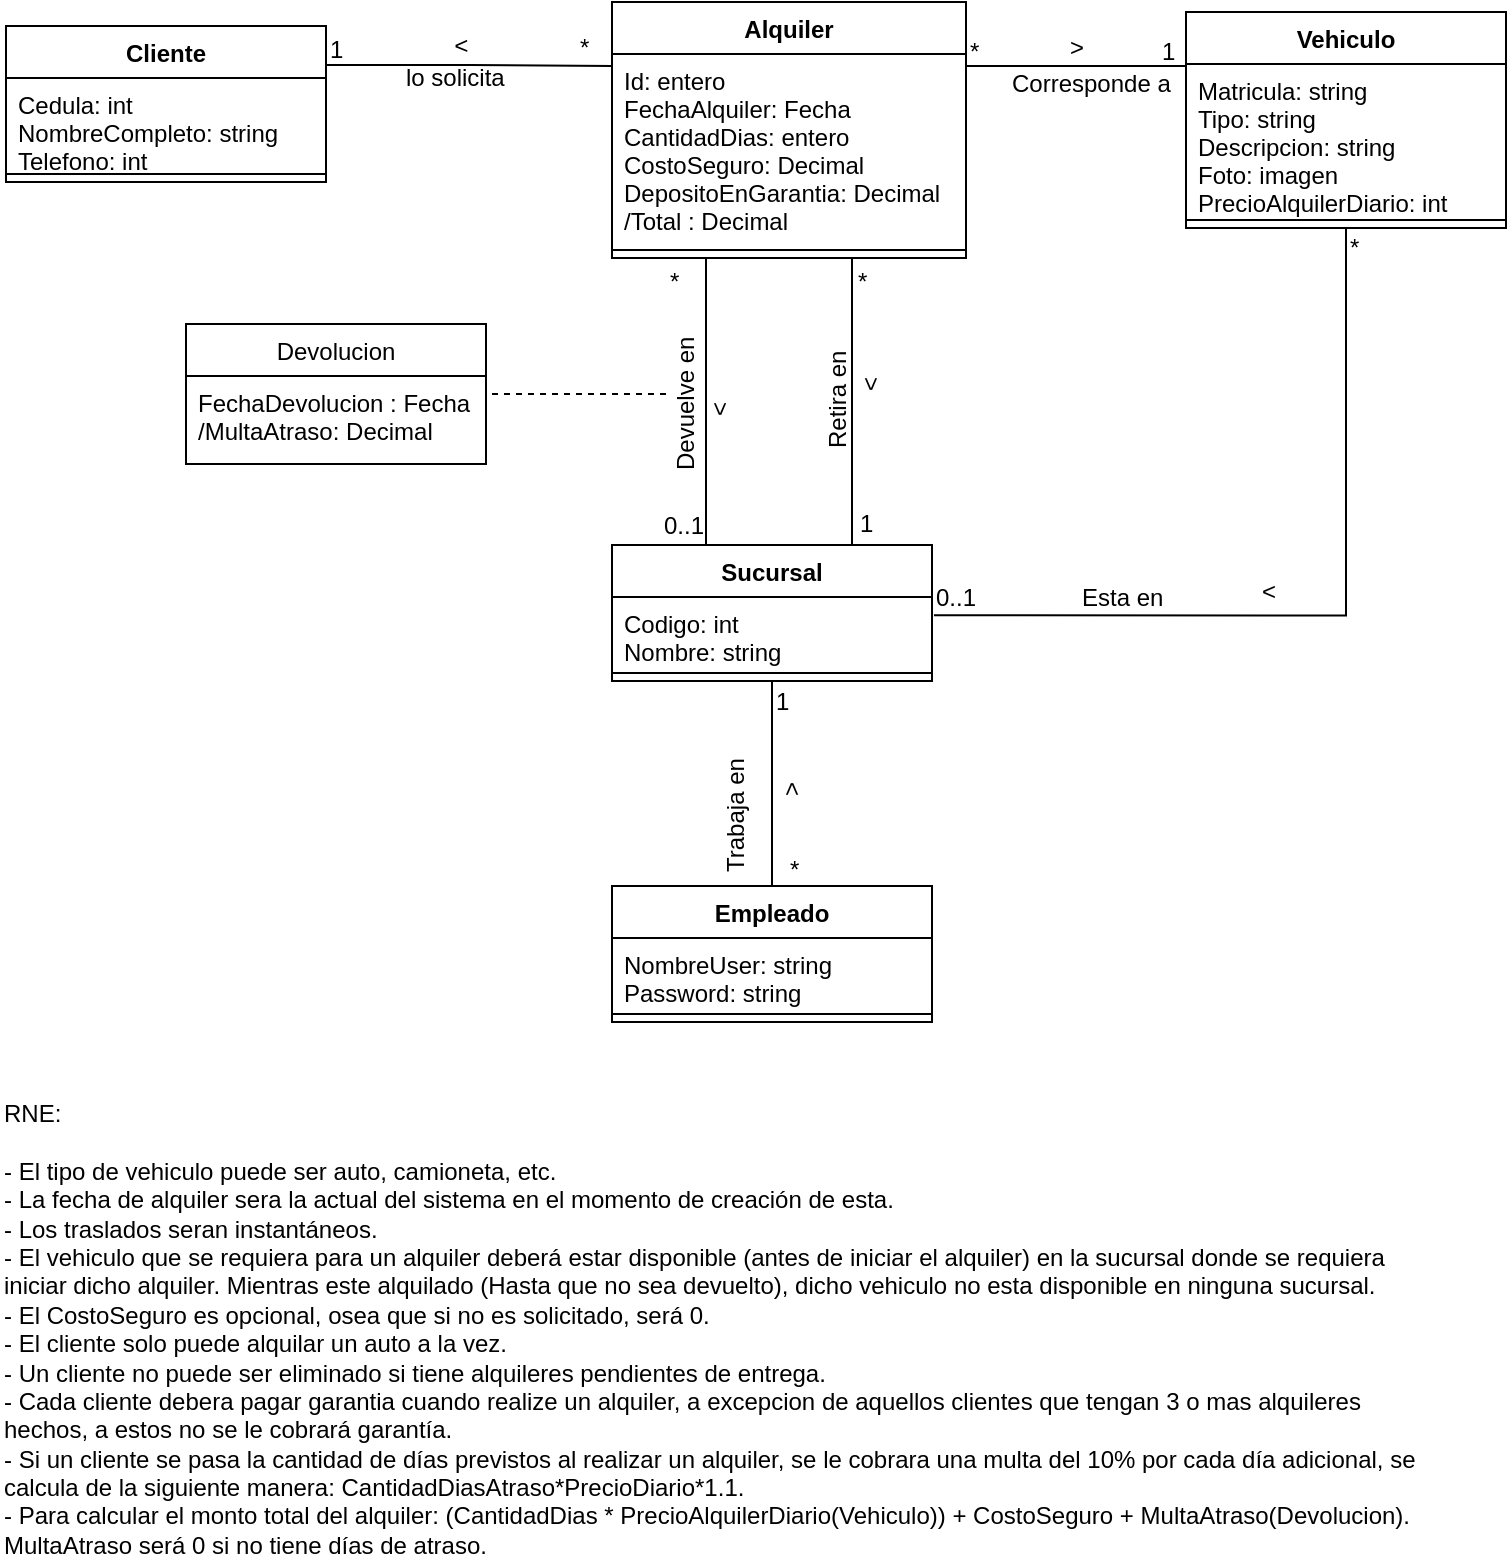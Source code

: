<mxfile version="10.7.1" type="device"><diagram id="sUb_SmPoWXlqtrds75Ek" name="Page-1"><mxGraphModel dx="1391" dy="325" grid="1" gridSize="10" guides="1" tooltips="1" connect="1" arrows="1" fold="1" page="1" pageScale="1" pageWidth="827" pageHeight="1169" math="0" shadow="0"><root><mxCell id="0"/><mxCell id="1" parent="0"/><mxCell id="EVR1z02OUIfqv9okkxH7-9" style="edgeStyle=orthogonalEdgeStyle;rounded=0;orthogonalLoop=1;jettySize=auto;html=1;exitX=1.006;exitY=0.27;exitDx=0;exitDy=0;entryX=0.5;entryY=1;entryDx=0;entryDy=0;startArrow=none;startFill=0;endArrow=none;endFill=0;exitPerimeter=0;" parent="1" source="H_O9PIZBvJtAHBfvEm6J-2" target="H_O9PIZBvJtAHBfvEm6J-5" edge="1"><mxGeometry relative="1" as="geometry"><Array as="points"><mxPoint x="700" y="345"/></Array></mxGeometry></mxCell><mxCell id="H_O9PIZBvJtAHBfvEm6J-1" value="Sucursal" style="swimlane;fontStyle=1;align=center;verticalAlign=top;childLayout=stackLayout;horizontal=1;startSize=26;horizontalStack=0;resizeParent=1;resizeParentMax=0;resizeLast=0;collapsible=1;marginBottom=0;" parent="1" vertex="1"><mxGeometry x="333" y="309.5" width="160" height="68" as="geometry"/></mxCell><mxCell id="H_O9PIZBvJtAHBfvEm6J-2" value="Codigo: int&#10;Nombre: string&#10;" style="text;strokeColor=none;fillColor=none;align=left;verticalAlign=top;spacingLeft=4;spacingRight=4;overflow=hidden;rotatable=0;points=[[0,0.5],[1,0.5]];portConstraint=eastwest;" parent="H_O9PIZBvJtAHBfvEm6J-1" vertex="1"><mxGeometry y="26" width="160" height="34" as="geometry"/></mxCell><mxCell id="H_O9PIZBvJtAHBfvEm6J-3" value="" style="line;strokeWidth=1;fillColor=none;align=left;verticalAlign=middle;spacingTop=-1;spacingLeft=3;spacingRight=3;rotatable=0;labelPosition=right;points=[];portConstraint=eastwest;" parent="H_O9PIZBvJtAHBfvEm6J-1" vertex="1"><mxGeometry y="60" width="160" height="8" as="geometry"/></mxCell><mxCell id="H_O9PIZBvJtAHBfvEm6J-5" value="Vehiculo" style="swimlane;fontStyle=1;align=center;verticalAlign=top;childLayout=stackLayout;horizontal=1;startSize=26;horizontalStack=0;resizeParent=1;resizeParentMax=0;resizeLast=0;collapsible=1;marginBottom=0;" parent="1" vertex="1"><mxGeometry x="620" y="43" width="160" height="108" as="geometry"/></mxCell><mxCell id="H_O9PIZBvJtAHBfvEm6J-6" value="Matricula: string&#10;Tipo: string&#10;Descripcion: string&#10;Foto: imagen&#10;PrecioAlquilerDiario: int&#10;&#10;" style="text;strokeColor=none;fillColor=none;align=left;verticalAlign=top;spacingLeft=4;spacingRight=4;overflow=hidden;rotatable=0;points=[[0,0.5],[1,0.5]];portConstraint=eastwest;" parent="H_O9PIZBvJtAHBfvEm6J-5" vertex="1"><mxGeometry y="26" width="160" height="74" as="geometry"/></mxCell><mxCell id="H_O9PIZBvJtAHBfvEm6J-7" value="" style="line;strokeWidth=1;fillColor=none;align=left;verticalAlign=middle;spacingTop=-1;spacingLeft=3;spacingRight=3;rotatable=0;labelPosition=right;points=[];portConstraint=eastwest;" parent="H_O9PIZBvJtAHBfvEm6J-5" vertex="1"><mxGeometry y="100" width="160" height="8" as="geometry"/></mxCell><mxCell id="EVR1z02OUIfqv9okkxH7-6" style="edgeStyle=orthogonalEdgeStyle;rounded=0;orthogonalLoop=1;jettySize=auto;html=1;exitX=1;exitY=0.25;exitDx=0;exitDy=0;entryX=0;entryY=0.25;entryDx=0;entryDy=0;endArrow=none;endFill=0;" parent="1" source="H_O9PIZBvJtAHBfvEm6J-9" target="EVR1z02OUIfqv9okkxH7-1" edge="1"><mxGeometry relative="1" as="geometry"/></mxCell><mxCell id="H_O9PIZBvJtAHBfvEm6J-9" value="Cliente" style="swimlane;fontStyle=1;align=center;verticalAlign=top;childLayout=stackLayout;horizontal=1;startSize=26;horizontalStack=0;resizeParent=1;resizeParentMax=0;resizeLast=0;collapsible=1;marginBottom=0;" parent="1" vertex="1"><mxGeometry x="30" y="50" width="160" height="78" as="geometry"/></mxCell><mxCell id="H_O9PIZBvJtAHBfvEm6J-10" value="Cedula: int&#10;NombreCompleto: string&#10;Telefono: int&#10;&#10;" style="text;strokeColor=none;fillColor=none;align=left;verticalAlign=top;spacingLeft=4;spacingRight=4;overflow=hidden;rotatable=0;points=[[0,0.5],[1,0.5]];portConstraint=eastwest;" parent="H_O9PIZBvJtAHBfvEm6J-9" vertex="1"><mxGeometry y="26" width="160" height="44" as="geometry"/></mxCell><mxCell id="H_O9PIZBvJtAHBfvEm6J-11" value="" style="line;strokeWidth=1;fillColor=none;align=left;verticalAlign=middle;spacingTop=-1;spacingLeft=3;spacingRight=3;rotatable=0;labelPosition=right;points=[];portConstraint=eastwest;" parent="H_O9PIZBvJtAHBfvEm6J-9" vertex="1"><mxGeometry y="70" width="160" height="8" as="geometry"/></mxCell><mxCell id="EVR1z02OUIfqv9okkxH7-8" style="edgeStyle=orthogonalEdgeStyle;rounded=0;orthogonalLoop=1;jettySize=auto;html=1;exitX=0.5;exitY=0;exitDx=0;exitDy=0;entryX=0.5;entryY=1;entryDx=0;entryDy=0;startArrow=none;startFill=0;endArrow=none;endFill=0;" parent="1" source="H_O9PIZBvJtAHBfvEm6J-13" target="H_O9PIZBvJtAHBfvEm6J-1" edge="1"><mxGeometry relative="1" as="geometry"/></mxCell><mxCell id="H_O9PIZBvJtAHBfvEm6J-13" value="Empleado" style="swimlane;fontStyle=1;align=center;verticalAlign=top;childLayout=stackLayout;horizontal=1;startSize=26;horizontalStack=0;resizeParent=1;resizeParentMax=0;resizeLast=0;collapsible=1;marginBottom=0;" parent="1" vertex="1"><mxGeometry x="333" y="480" width="160" height="68" as="geometry"/></mxCell><mxCell id="H_O9PIZBvJtAHBfvEm6J-14" value="NombreUser: string&#10;Password: string&#10;" style="text;strokeColor=none;fillColor=none;align=left;verticalAlign=top;spacingLeft=4;spacingRight=4;overflow=hidden;rotatable=0;points=[[0,0.5],[1,0.5]];portConstraint=eastwest;" parent="H_O9PIZBvJtAHBfvEm6J-13" vertex="1"><mxGeometry y="26" width="160" height="34" as="geometry"/></mxCell><mxCell id="H_O9PIZBvJtAHBfvEm6J-15" value="" style="line;strokeWidth=1;fillColor=none;align=left;verticalAlign=middle;spacingTop=-1;spacingLeft=3;spacingRight=3;rotatable=0;labelPosition=right;points=[];portConstraint=eastwest;" parent="H_O9PIZBvJtAHBfvEm6J-13" vertex="1"><mxGeometry y="60" width="160" height="8" as="geometry"/></mxCell><mxCell id="EVR1z02OUIfqv9okkxH7-7" style="edgeStyle=orthogonalEdgeStyle;rounded=0;orthogonalLoop=1;jettySize=auto;html=1;exitX=1;exitY=0.25;exitDx=0;exitDy=0;entryX=0;entryY=0.25;entryDx=0;entryDy=0;startArrow=none;startFill=0;endArrow=none;endFill=0;" parent="1" source="EVR1z02OUIfqv9okkxH7-1" target="H_O9PIZBvJtAHBfvEm6J-5" edge="1"><mxGeometry relative="1" as="geometry"/></mxCell><mxCell id="hIQO5R_-rPRIYsfTralj-1" style="edgeStyle=orthogonalEdgeStyle;rounded=0;orthogonalLoop=1;jettySize=auto;html=1;exitX=0.75;exitY=1;exitDx=0;exitDy=0;entryX=0.75;entryY=0;entryDx=0;entryDy=0;endArrow=none;endFill=0;" parent="1" source="EVR1z02OUIfqv9okkxH7-1" target="H_O9PIZBvJtAHBfvEm6J-1" edge="1"><mxGeometry relative="1" as="geometry"><Array as="points"><mxPoint x="453" y="270"/><mxPoint x="453" y="270"/></Array></mxGeometry></mxCell><mxCell id="hIQO5R_-rPRIYsfTralj-2" style="edgeStyle=orthogonalEdgeStyle;rounded=0;orthogonalLoop=1;jettySize=auto;html=1;exitX=0.25;exitY=1;exitDx=0;exitDy=0;entryX=0.25;entryY=0;entryDx=0;entryDy=0;endArrow=none;endFill=0;" parent="1" source="EVR1z02OUIfqv9okkxH7-1" target="H_O9PIZBvJtAHBfvEm6J-1" edge="1"><mxGeometry relative="1" as="geometry"><Array as="points"><mxPoint x="380" y="166"/><mxPoint x="380" y="310"/></Array></mxGeometry></mxCell><mxCell id="EVR1z02OUIfqv9okkxH7-1" value="Alquiler" style="swimlane;fontStyle=1;align=center;verticalAlign=top;childLayout=stackLayout;horizontal=1;startSize=26;horizontalStack=0;resizeParent=1;resizeParentMax=0;resizeLast=0;collapsible=1;marginBottom=0;" parent="1" vertex="1"><mxGeometry x="333" y="38" width="177" height="128" as="geometry"/></mxCell><mxCell id="EVR1z02OUIfqv9okkxH7-2" value="Id: entero&#10;FechaAlquiler: Fecha&#10;CantidadDias: entero&#10;CostoSeguro: Decimal&#10;DepositoEnGarantia: Decimal&#10;/Total : Decimal&#10;" style="text;strokeColor=none;fillColor=none;align=left;verticalAlign=top;spacingLeft=4;spacingRight=4;overflow=hidden;rotatable=0;points=[[0,0.5],[1,0.5]];portConstraint=eastwest;" parent="EVR1z02OUIfqv9okkxH7-1" vertex="1"><mxGeometry y="26" width="177" height="94" as="geometry"/></mxCell><mxCell id="EVR1z02OUIfqv9okkxH7-3" value="" style="line;strokeWidth=1;fillColor=none;align=left;verticalAlign=middle;spacingTop=-1;spacingLeft=3;spacingRight=3;rotatable=0;labelPosition=right;points=[];portConstraint=eastwest;" parent="EVR1z02OUIfqv9okkxH7-1" vertex="1"><mxGeometry y="120" width="177" height="8" as="geometry"/></mxCell><mxCell id="EVR1z02OUIfqv9okkxH7-10" value="1" style="text;html=1;resizable=0;points=[];autosize=1;align=left;verticalAlign=top;spacingTop=-4;" parent="1" vertex="1"><mxGeometry x="190" y="52" width="20" height="20" as="geometry"/></mxCell><mxCell id="EVR1z02OUIfqv9okkxH7-11" value="*" style="text;html=1;resizable=0;points=[];autosize=1;align=left;verticalAlign=top;spacingTop=-4;" parent="1" vertex="1"><mxGeometry x="315" y="51" width="20" height="20" as="geometry"/></mxCell><mxCell id="EVR1z02OUIfqv9okkxH7-12" value="1" style="text;html=1;resizable=0;points=[];autosize=1;align=left;verticalAlign=top;spacingTop=-4;" parent="1" vertex="1"><mxGeometry x="606" y="53" width="20" height="20" as="geometry"/></mxCell><mxCell id="EVR1z02OUIfqv9okkxH7-13" value="*" style="text;html=1;resizable=0;points=[];autosize=1;align=left;verticalAlign=top;spacingTop=-4;" parent="1" vertex="1"><mxGeometry x="510" y="53" width="20" height="20" as="geometry"/></mxCell><mxCell id="EVR1z02OUIfqv9okkxH7-14" value="0..1" style="text;html=1;resizable=0;points=[];autosize=1;align=left;verticalAlign=top;spacingTop=-4;" parent="1" vertex="1"><mxGeometry x="493" y="325.5" width="40" height="20" as="geometry"/></mxCell><mxCell id="EVR1z02OUIfqv9okkxH7-16" value="*" style="text;html=1;resizable=0;points=[];autosize=1;align=left;verticalAlign=top;spacingTop=-4;" parent="1" vertex="1"><mxGeometry x="700" y="151" width="20" height="20" as="geometry"/></mxCell><mxCell id="EVR1z02OUIfqv9okkxH7-18" value="1" style="text;html=1;resizable=0;points=[];autosize=1;align=left;verticalAlign=top;spacingTop=-4;" parent="1" vertex="1"><mxGeometry x="413" y="377.5" width="20" height="20" as="geometry"/></mxCell><mxCell id="EVR1z02OUIfqv9okkxH7-19" value="*" style="text;html=1;resizable=0;points=[];autosize=1;align=left;verticalAlign=top;spacingTop=-4;" parent="1" vertex="1"><mxGeometry x="420" y="461.5" width="20" height="20" as="geometry"/></mxCell><mxCell id="EVR1z02OUIfqv9okkxH7-20" value="&amp;gt;" style="text;html=1;resizable=0;points=[];autosize=1;align=left;verticalAlign=top;spacingTop=-4;rotation=-180;" parent="1" vertex="1"><mxGeometry x="647" y="323.5" width="20" height="20" as="geometry"/></mxCell><mxCell id="EVR1z02OUIfqv9okkxH7-21" value="&amp;gt;" style="text;html=1;resizable=0;points=[];autosize=1;align=left;verticalAlign=top;spacingTop=-4;rotation=-90;" parent="1" vertex="1"><mxGeometry x="413" y="417" width="20" height="20" as="geometry"/></mxCell><mxCell id="EVR1z02OUIfqv9okkxH7-22" value="&amp;lt;" style="text;html=1;resizable=0;points=[];autosize=1;align=left;verticalAlign=top;spacingTop=-4;rotation=-1;" parent="1" vertex="1"><mxGeometry x="252.5" y="50" width="20" height="20" as="geometry"/></mxCell><mxCell id="EVR1z02OUIfqv9okkxH7-23" value="&amp;lt;" style="text;html=1;resizable=0;points=[];autosize=1;align=left;verticalAlign=top;spacingTop=-4;rotation=-180;" parent="1" vertex="1"><mxGeometry x="551" y="51" width="20" height="20" as="geometry"/></mxCell><mxCell id="hIQO5R_-rPRIYsfTralj-3" value="1" style="text;html=1;resizable=0;points=[];autosize=1;align=left;verticalAlign=top;spacingTop=-4;" parent="1" vertex="1"><mxGeometry x="455" y="288.5" width="20" height="20" as="geometry"/></mxCell><mxCell id="hIQO5R_-rPRIYsfTralj-4" value="*" style="text;html=1;resizable=0;points=[];autosize=1;align=left;verticalAlign=top;spacingTop=-4;" parent="1" vertex="1"><mxGeometry x="454" y="168" width="20" height="20" as="geometry"/></mxCell><mxCell id="hIQO5R_-rPRIYsfTralj-5" value="&amp;gt;" style="text;html=1;resizable=0;points=[];autosize=1;align=left;verticalAlign=top;spacingTop=-4;rotation=90;" parent="1" vertex="1"><mxGeometry x="453" y="223.5" width="20" height="20" as="geometry"/></mxCell><mxCell id="hIQO5R_-rPRIYsfTralj-28" value="" style="edgeStyle=orthogonalEdgeStyle;rounded=0;orthogonalLoop=1;jettySize=auto;html=1;endArrow=none;endFill=0;dashed=1;" parent="1" source="hIQO5R_-rPRIYsfTralj-9" target="hIQO5R_-rPRIYsfTralj-24" edge="1"><mxGeometry relative="1" as="geometry"/></mxCell><mxCell id="hIQO5R_-rPRIYsfTralj-9" value="Devuelve en" style="text;html=1;resizable=0;points=[];autosize=1;align=left;verticalAlign=top;spacingTop=-4;rotation=-90;" parent="1" vertex="1"><mxGeometry x="330" y="224" width="80" height="20" as="geometry"/></mxCell><mxCell id="hIQO5R_-rPRIYsfTralj-10" value="Retira en" style="text;html=1;resizable=0;points=[];autosize=1;align=left;verticalAlign=top;spacingTop=-4;rotation=-90;" parent="1" vertex="1"><mxGeometry x="416" y="223" width="60" height="20" as="geometry"/></mxCell><mxCell id="hIQO5R_-rPRIYsfTralj-11" value="Esta en" style="text;html=1;resizable=0;points=[];autosize=1;align=left;verticalAlign=top;spacingTop=-4;" parent="1" vertex="1"><mxGeometry x="566" y="325.5" width="60" height="20" as="geometry"/></mxCell><mxCell id="hIQO5R_-rPRIYsfTralj-12" value="Trabaja en" style="text;html=1;resizable=0;points=[];autosize=1;align=left;verticalAlign=top;spacingTop=-4;rotation=-90;" parent="1" vertex="1"><mxGeometry x="360" y="430" width="70" height="20" as="geometry"/></mxCell><mxCell id="hIQO5R_-rPRIYsfTralj-13" value="lo solicita" style="text;html=1;resizable=0;points=[];autosize=1;align=left;verticalAlign=top;spacingTop=-4;" parent="1" vertex="1"><mxGeometry x="227.5" y="66" width="60" height="20" as="geometry"/></mxCell><mxCell id="hIQO5R_-rPRIYsfTralj-14" value="Corresponde a" style="text;html=1;resizable=0;points=[];autosize=1;align=left;verticalAlign=top;spacingTop=-4;" parent="1" vertex="1"><mxGeometry x="531" y="69" width="90" height="20" as="geometry"/></mxCell><mxCell id="hIQO5R_-rPRIYsfTralj-17" value="*" style="text;html=1;resizable=0;points=[];autosize=1;align=left;verticalAlign=top;spacingTop=-4;" parent="1" vertex="1"><mxGeometry x="360" y="168" width="20" height="20" as="geometry"/></mxCell><mxCell id="hIQO5R_-rPRIYsfTralj-18" value="0..1" style="text;html=1;resizable=0;points=[];autosize=1;align=left;verticalAlign=top;spacingTop=-4;" parent="1" vertex="1"><mxGeometry x="357" y="289.5" width="40" height="20" as="geometry"/></mxCell><mxCell id="hIQO5R_-rPRIYsfTralj-19" value="&amp;lt;" style="text;html=1;resizable=0;points=[];autosize=1;align=left;verticalAlign=top;spacingTop=-4;rotation=-90;direction=west;" parent="1" vertex="1"><mxGeometry x="377" y="227" width="20" height="20" as="geometry"/></mxCell><mxCell id="hIQO5R_-rPRIYsfTralj-24" value="Devolucion" style="swimlane;fontStyle=0;childLayout=stackLayout;horizontal=1;startSize=26;fillColor=none;horizontalStack=0;resizeParent=1;resizeParentMax=0;resizeLast=0;collapsible=1;marginBottom=0;" parent="1" vertex="1"><mxGeometry x="120" y="199" width="150" height="70" as="geometry"/></mxCell><mxCell id="hIQO5R_-rPRIYsfTralj-25" value="FechaDevolucion : Fecha&#10;/MultaAtraso: Decimal&#10;" style="text;strokeColor=none;fillColor=none;align=left;verticalAlign=top;spacingLeft=4;spacingRight=4;overflow=hidden;rotatable=0;points=[[0,0.5],[1,0.5]];portConstraint=eastwest;" parent="hIQO5R_-rPRIYsfTralj-24" vertex="1"><mxGeometry y="26" width="150" height="44" as="geometry"/></mxCell><mxCell id="5WDbI9X6I4bYOLGsSwd2-1" value="RNE:&lt;br&gt;&lt;br&gt;- El tipo de vehiculo puede ser auto, camioneta, etc.&lt;br&gt;- La fecha de alquiler sera la actual del sistema en el momento de creación de esta.&lt;br&gt;- Los traslados seran instantáneos.&lt;br&gt;-&amp;nbsp;&lt;span&gt;El vehiculo que se requiera para un alquiler deberá estar disponible (antes de iniciar el alquiler) en la sucursal donde se requiera &lt;br&gt;iniciar dicho alquiler. Mientras este alquilado (Hasta que no sea devuelto), dicho vehiculo no esta disponible en ninguna sucursal.&lt;/span&gt;&lt;br&gt;- El CostoSeguro es opcional, osea que si no es solicitado, será 0.&lt;br&gt;- El cliente solo puede alquilar un auto a la vez.&lt;br&gt;- Un cliente no puede ser eliminado si tiene alquileres pendientes de entrega.&lt;br&gt;- Cada cliente debera pagar garantia cuando realize un alquiler, a excepcion de aquellos&amp;nbsp;clientes que tengan 3 o mas alquileres &lt;br&gt;hechos, a estos no se le cobrará garantía.&lt;br&gt;- Si un cliente se pasa la cantidad de días previstos al realizar un alquiler, se le cobrara una multa del 10% por cada día adicional, se&amp;nbsp;&lt;br&gt;calcula de la siguiente manera: CantidadDiasAtraso*PrecioDiario*1.1.&lt;br&gt;- Para calcular el monto total del alquiler: (CantidadDias * PrecioAlquilerDiario(Vehiculo)) + CostoSeguro + MultaAtraso(Devolucion).&lt;br&gt;MultaAtraso será 0 si no tiene días de atraso.&lt;br&gt;" style="text;html=1;resizable=0;points=[];autosize=1;align=left;verticalAlign=top;spacingTop=-4;" vertex="1" parent="1"><mxGeometry x="27" y="584" width="720" height="230" as="geometry"/></mxCell></root></mxGraphModel></diagram></mxfile>